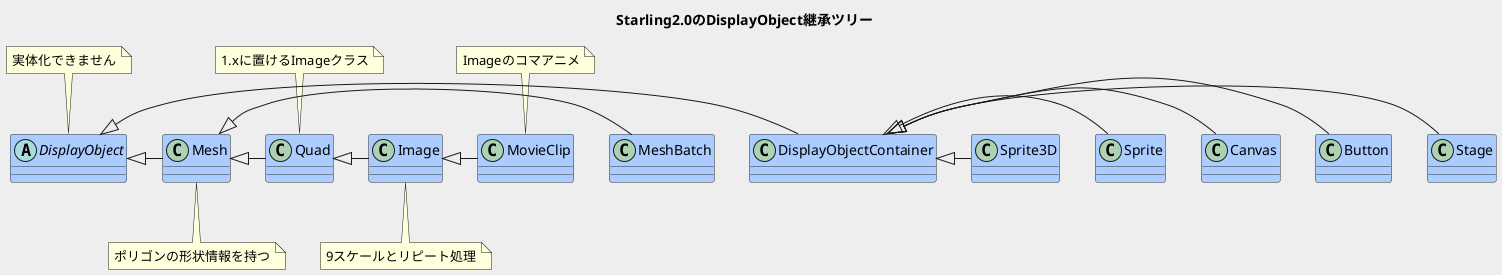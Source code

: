 @startuml

skinparam backgroundColor #EEEEEE
skinparam ClassBorderColor #333333
skinparam ClassBackgroundColor #AACCFF


title Starling2.0のDisplayObject継承ツリー

abstract class DisplayObject

DisplayObject <|- DisplayObjectContainer
DisplayObjectContainer <|- Stage
DisplayObjectContainer <|- Button
DisplayObjectContainer <|- Canvas
DisplayObjectContainer <|- Sprite
DisplayObjectContainer <|- Sprite3D

DisplayObject <|- Mesh
Mesh <|- MeshBatch
Mesh <|- Quad
Quad <|- Image
Image <|- MovieClip

note top of DisplayObject : 実体化できません
note bottom of Mesh : ポリゴンの形状情報を持つ
note top of Quad : 1.xに置けるImageクラス
note bottom of Image : 9スケールとリピート処理
note top of MovieClip : Imageのコマアニメ


@enduml